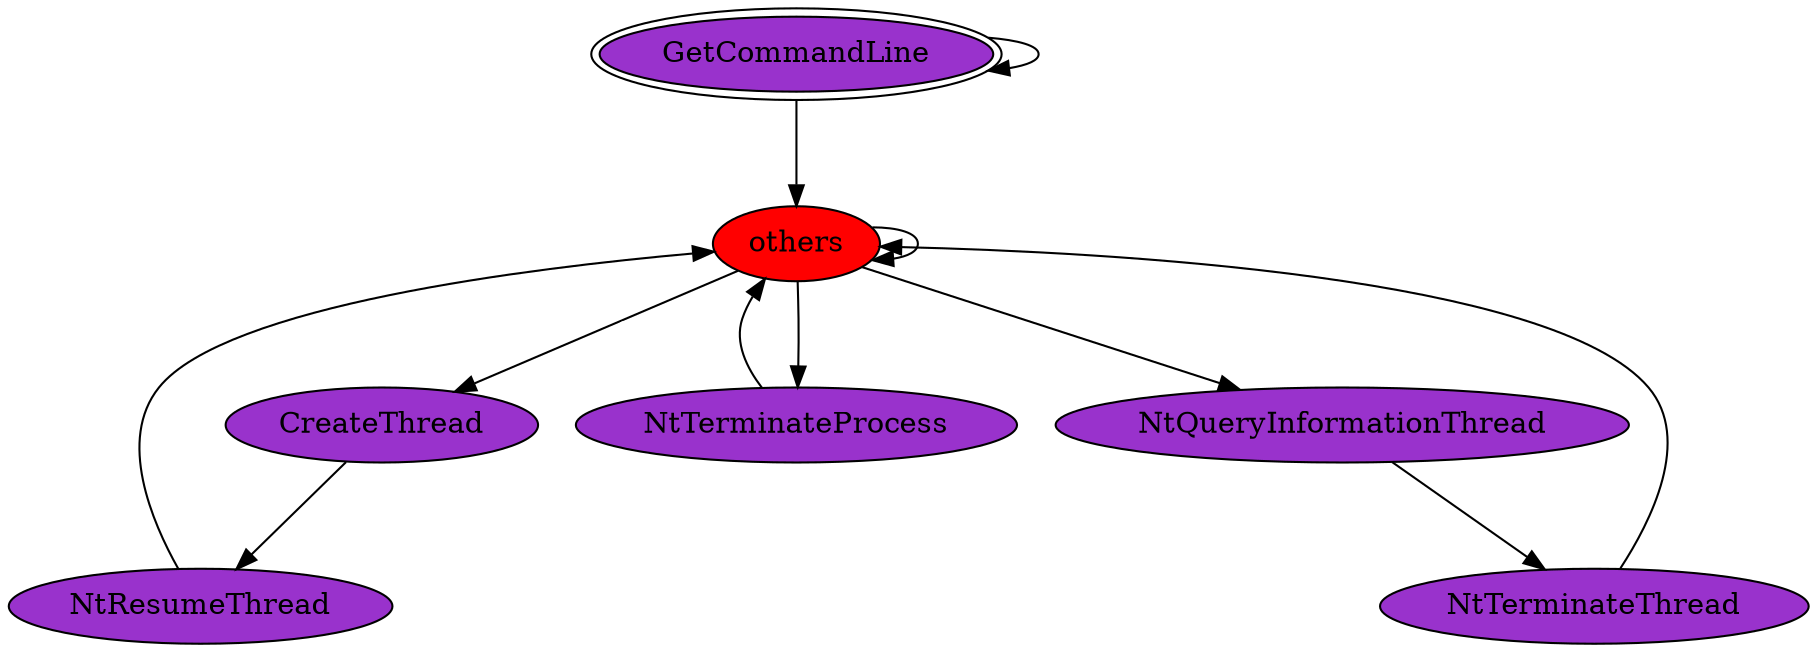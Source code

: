 digraph "./REPORTS/6737/API_PER_CATEGORY/ResumeThread.exe_4836_Processes_API_per_Category_Transition_Matrix" {
	GetCommandLine [label=GetCommandLine fillcolor=darkorchid peripheries=2 style=filled]
	GetCommandLine -> GetCommandLine [label=0.5 fontcolor=white]
	others [label=others fillcolor=red style=filled]
	GetCommandLine -> others [label=0.5 fontcolor=white]
	others -> others [label=0.9556 fontcolor=white]
	CreateThread [label=CreateThread fillcolor=darkorchid style=filled]
	others -> CreateThread [label=0.0111 fontcolor=white]
	NtQueryInformationThread [label=NtQueryInformationThread fillcolor=darkorchid style=filled]
	others -> NtQueryInformationThread [label=0.0111 fontcolor=white]
	NtTerminateProcess [label=NtTerminateProcess fillcolor=darkorchid style=filled]
	others -> NtTerminateProcess [label=0.0222 fontcolor=white]
	NtResumeThread [label=NtResumeThread fillcolor=darkorchid style=filled]
	CreateThread -> NtResumeThread [label=1.0 fontcolor=white]
	NtResumeThread -> others [label=1.0 fontcolor=white]
	NtTerminateThread [label=NtTerminateThread fillcolor=darkorchid style=filled]
	NtQueryInformationThread -> NtTerminateThread [label=1.0 fontcolor=white]
	NtTerminateThread -> others [label=1.0 fontcolor=white]
	NtTerminateProcess -> others [label=1.0 fontcolor=white]
}
